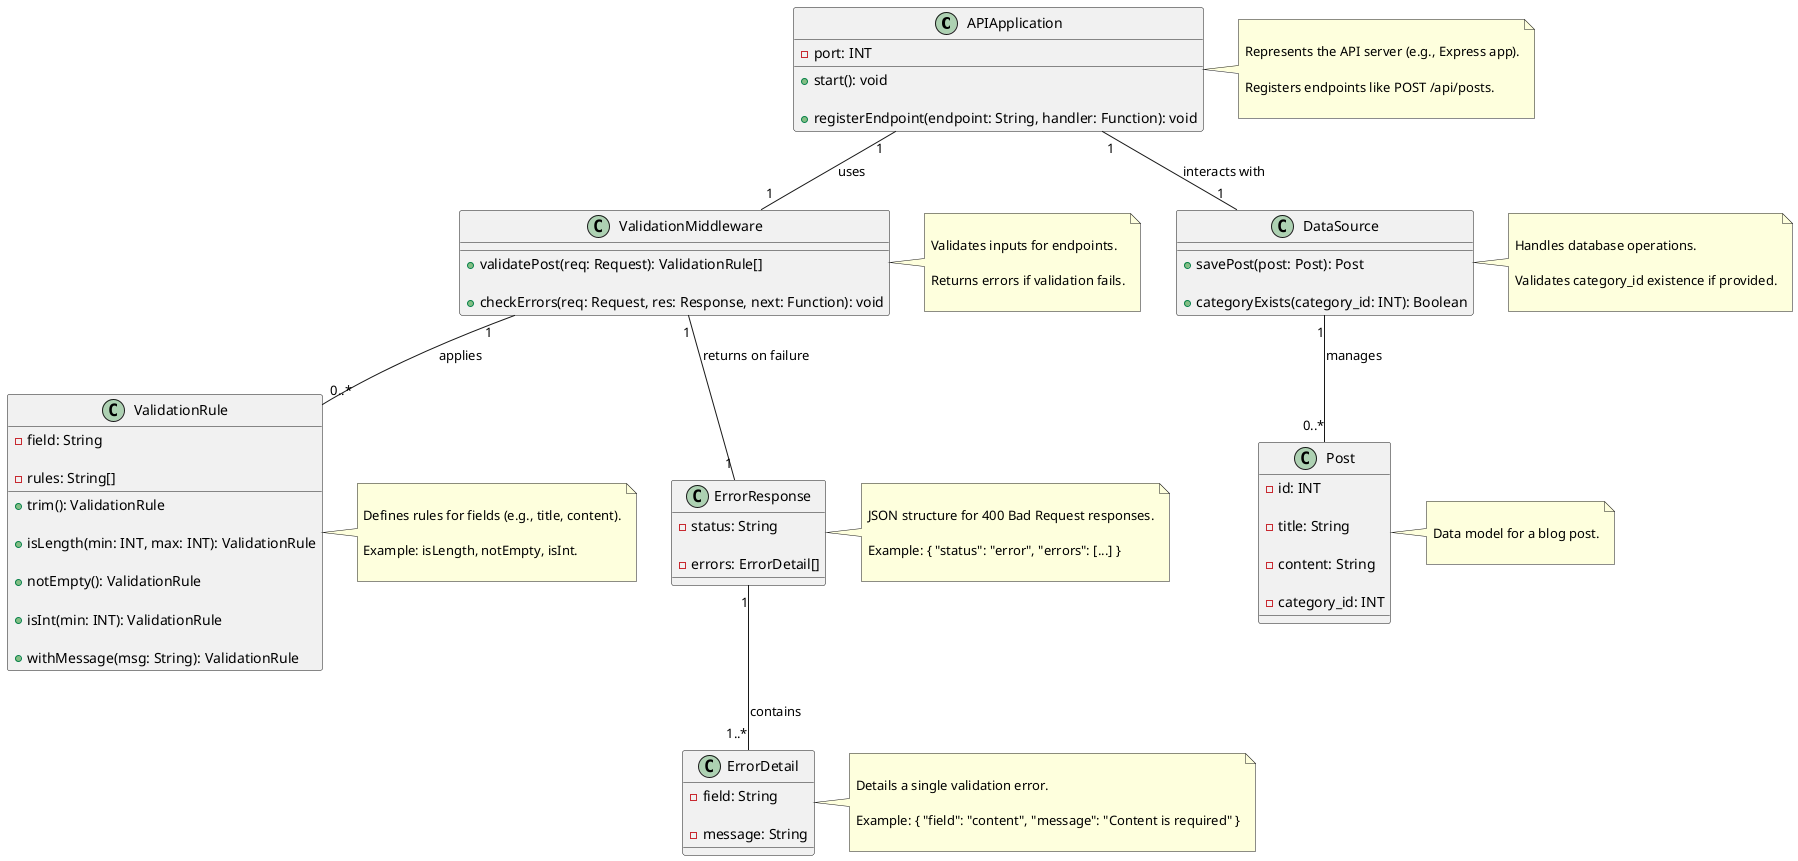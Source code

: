 @startuml
@startuml API Error Handling for Invalid Inputs

' Define the classes with attributes and methods
class APIApplication {
  -port: INT
  +start(): void
  +registerEndpoint(endpoint: String, handler: Function): void
}

class ValidationMiddleware {
  +validatePost(req: Request): ValidationRule[]
  +checkErrors(req: Request, res: Response, next: Function): void
}

class ValidationRule {
  -field: String
  -rules: String[]
  +trim(): ValidationRule
  +isLength(min: INT, max: INT): ValidationRule
  +notEmpty(): ValidationRule
  +isInt(min: INT): ValidationRule
  +withMessage(msg: String): ValidationRule
}

class ErrorResponse {
  -status: String
  -errors: ErrorDetail[]
}

class ErrorDetail {
  -field: String
  -message: String
}

class DataSource {
  +savePost(post: Post): Post
  +categoryExists(category_id: INT): Boolean
}

class Post {
  -id: INT
  -title: String
  -content: String
  -category_id: INT
}

' Define relationships
APIApplication "1" -- "1" ValidationMiddleware : "uses"
ValidationMiddleware "1" -- "0..*" ValidationRule : "applies"
ValidationMiddleware "1" -- "1" ErrorResponse : "returns on failure"
ErrorResponse "1" -- "1..*" ErrorDetail : "contains"
APIApplication "1" -- "1" DataSource : "interacts with"
DataSource "1" -- "0..*" Post : "manages"

' Notes for clarity
note right of APIApplication
  Represents the API server (e.g., Express app).
  Registers endpoints like POST /api/posts.
end note

note right of ValidationMiddleware
  Validates inputs for endpoints.
  Returns errors if validation fails.
end note

note right of ValidationRule
  Defines rules for fields (e.g., title, content).
  Example: isLength, notEmpty, isInt.
end note

note right of ErrorResponse
  JSON structure for 400 Bad Request responses.
  Example: { "status": "error", "errors": [...] }
end note

note right of ErrorDetail
  Details a single validation error.
  Example: { "field": "content", "message": "Content is required" }
end note

note right of DataSource
  Handles database operations.
  Validates category_id existence if provided.
end note

note right of Post
  Data model for a blog post.
end note

@enduml
Explanation of the PlantUML Code:
Classes:
APIApplication: Represents the API server (e.g., Express app) that hosts endpoints and integrates validation.
ValidationMiddleware: Encapsulates the validation logic, checking inputs and returning errors if invalid.
ValidationRule: Models the rules applied to input fields (e.g., title, content), with methods like isLength and notEmpty.
ErrorResponse: Represents the structure of an error response (e.g., { "status": "error", "errors": [...] }).
ErrorDetail: Details a single validation error (e.g., { "field": "content", "message": "Content is required" }).
DataSource: Abstracts the backend (e.g., database) that saves posts and validates category_id.
Post: Represents the data structure of a blog post.
Attributes and Methods:
Attributes are private (-), and methods are public (+), following UML conventions.
ValidationMiddleware includes validatePost to define rules and checkErrors to process validation results.
ValidationRule methods reflect the validation library’s chainable API (e.g., trim(), isInt()).
Relationships:
APIApplication "1" -- "1" ValidationMiddleware: The API uses the middleware to validate inputs.
ValidationMiddleware "1" -- "0..*" ValidationRule: The middleware applies multiple validation rules.
ValidationMiddleware "1" -- "1" ErrorResponse: On validation failure, it returns an error response.
ErrorResponse "1" -- "1..*" ErrorDetail: An error response contains one or more error details.
APIApplication "1" -- "1" DataSource: The API interacts with the data source for valid inputs.
DataSource "1" -- "0..*" Post: The data source manages blog posts.
Notes: Provide context for each class’s role in the error handling mechanism.
Notes on the Diagram:
The diagram focuses on the error handling for invalid inputs in an API context, as per the analysis.
It abstracts the implementation (e.g., express-validator) into conceptual classes for clarity.
The ValidationRule class simplifies the validation library’s functionality into a single entity, though in practice, it’s part of a library’s API.
You can render this code in a PlantUML tool to visualize the class diagram. If you’d like adjustments (e.g., adding UI error handling, specific validation rules, or a different context), let me know!
@enduml